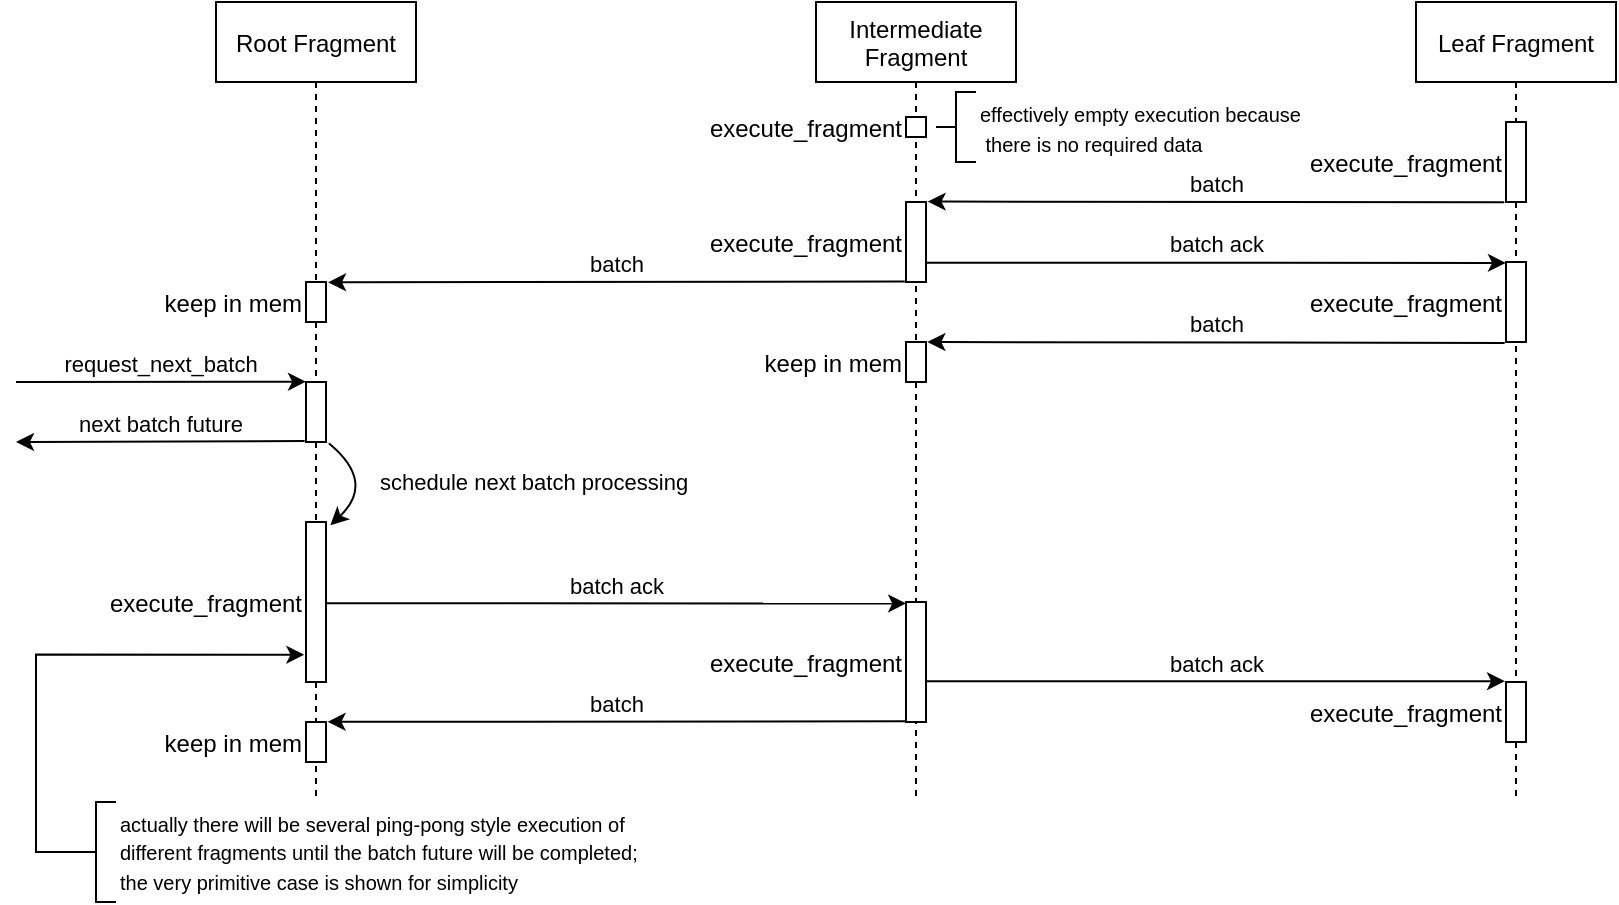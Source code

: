 <mxfile version="18.1.2" type="device"><diagram id="OzMsMqKagNU6bJdFSYYq" name="Page-1"><mxGraphModel dx="996" dy="697" grid="1" gridSize="10" guides="1" tooltips="1" connect="1" arrows="1" fold="1" page="1" pageScale="1" pageWidth="827" pageHeight="1169" math="0" shadow="0"><root><mxCell id="0"/><mxCell id="1" parent="0"/><mxCell id="85MVEGOuLQqpjIQ2HO92-2" value="Root Fragment" style="shape=umlLifeline;perimeter=lifelinePerimeter;container=1;collapsible=0;recursiveResize=0;rounded=0;shadow=0;strokeWidth=1;" vertex="1" parent="1"><mxGeometry x="140" y="40" width="100" height="400" as="geometry"/></mxCell><mxCell id="85MVEGOuLQqpjIQ2HO92-27" value="keep in mem" style="points=[];perimeter=orthogonalPerimeter;rounded=0;shadow=0;strokeWidth=1;align=right;labelPosition=left;verticalLabelPosition=middle;verticalAlign=middle;" vertex="1" parent="85MVEGOuLQqpjIQ2HO92-2"><mxGeometry x="45" y="140" width="10" height="20" as="geometry"/></mxCell><mxCell id="85MVEGOuLQqpjIQ2HO92-15" value="" style="points=[];perimeter=orthogonalPerimeter;rounded=0;shadow=0;strokeWidth=1;align=right;labelPosition=left;verticalLabelPosition=middle;verticalAlign=middle;" vertex="1" parent="85MVEGOuLQqpjIQ2HO92-2"><mxGeometry x="45" y="190" width="10" height="30" as="geometry"/></mxCell><mxCell id="85MVEGOuLQqpjIQ2HO92-22" value="execute_fragment" style="points=[];perimeter=orthogonalPerimeter;rounded=0;shadow=0;strokeWidth=1;align=right;labelPosition=left;verticalLabelPosition=middle;verticalAlign=middle;" vertex="1" parent="85MVEGOuLQqpjIQ2HO92-2"><mxGeometry x="45" y="260" width="10" height="80" as="geometry"/></mxCell><mxCell id="85MVEGOuLQqpjIQ2HO92-23" value="schedule next batch processing" style="curved=1;endArrow=classic;html=1;rounded=0;entryX=1.22;entryY=0.02;entryDx=0;entryDy=0;entryPerimeter=0;exitX=1.14;exitY=1.02;exitDx=0;exitDy=0;exitPerimeter=0;labelPosition=right;verticalLabelPosition=middle;align=left;verticalAlign=middle;" edge="1" parent="85MVEGOuLQqpjIQ2HO92-2" source="85MVEGOuLQqpjIQ2HO92-15" target="85MVEGOuLQqpjIQ2HO92-22"><mxGeometry width="50" height="50" relative="1" as="geometry"><mxPoint x="260" y="280.06" as="sourcePoint"/><mxPoint x="310" y="230.06" as="targetPoint"/><Array as="points"><mxPoint x="80" y="240"/></Array></mxGeometry></mxCell><mxCell id="85MVEGOuLQqpjIQ2HO92-6" value="Leaf Fragment" style="shape=umlLifeline;perimeter=lifelinePerimeter;container=1;collapsible=0;recursiveResize=0;rounded=0;shadow=0;strokeWidth=1;" vertex="1" parent="1"><mxGeometry x="740" y="40" width="100" height="400" as="geometry"/></mxCell><mxCell id="85MVEGOuLQqpjIQ2HO92-19" value="execute_fragment" style="points=[];perimeter=orthogonalPerimeter;rounded=0;shadow=0;strokeWidth=1;align=right;labelPosition=left;verticalLabelPosition=middle;verticalAlign=middle;" vertex="1" parent="85MVEGOuLQqpjIQ2HO92-6"><mxGeometry x="45" y="60" width="10" height="40" as="geometry"/></mxCell><mxCell id="85MVEGOuLQqpjIQ2HO92-30" value="execute_fragment" style="points=[];perimeter=orthogonalPerimeter;rounded=0;shadow=0;strokeWidth=1;align=right;labelPosition=left;verticalLabelPosition=middle;verticalAlign=middle;" vertex="1" parent="85MVEGOuLQqpjIQ2HO92-6"><mxGeometry x="45" y="130" width="10" height="40" as="geometry"/></mxCell><mxCell id="85MVEGOuLQqpjIQ2HO92-36" value="execute_fragment" style="points=[];perimeter=orthogonalPerimeter;rounded=0;shadow=0;strokeWidth=1;align=right;labelPosition=left;verticalLabelPosition=middle;verticalAlign=middle;" vertex="1" parent="85MVEGOuLQqpjIQ2HO92-6"><mxGeometry x="45" y="340" width="10" height="30" as="geometry"/></mxCell><mxCell id="85MVEGOuLQqpjIQ2HO92-10" value="Intermediate&#10;Fragment" style="shape=umlLifeline;perimeter=lifelinePerimeter;container=1;collapsible=0;recursiveResize=0;rounded=0;shadow=0;strokeWidth=1;" vertex="1" parent="1"><mxGeometry x="440" y="40" width="100" height="400" as="geometry"/></mxCell><mxCell id="85MVEGOuLQqpjIQ2HO92-12" value="execute_fragment" style="points=[];perimeter=orthogonalPerimeter;rounded=0;shadow=0;strokeWidth=1;align=right;labelPosition=left;verticalLabelPosition=middle;verticalAlign=middle;" vertex="1" parent="85MVEGOuLQqpjIQ2HO92-10"><mxGeometry x="45" y="57.5" width="10" height="10" as="geometry"/></mxCell><mxCell id="85MVEGOuLQqpjIQ2HO92-25" value="execute_fragment" style="points=[];perimeter=orthogonalPerimeter;rounded=0;shadow=0;strokeWidth=1;align=right;labelPosition=left;verticalLabelPosition=middle;verticalAlign=middle;" vertex="1" parent="85MVEGOuLQqpjIQ2HO92-10"><mxGeometry x="45" y="100" width="10" height="40" as="geometry"/></mxCell><mxCell id="85MVEGOuLQqpjIQ2HO92-32" value="keep in mem" style="points=[];perimeter=orthogonalPerimeter;rounded=0;shadow=0;strokeWidth=1;align=right;labelPosition=left;verticalLabelPosition=middle;verticalAlign=middle;" vertex="1" parent="85MVEGOuLQqpjIQ2HO92-10"><mxGeometry x="45" y="170" width="10" height="20" as="geometry"/></mxCell><mxCell id="85MVEGOuLQqpjIQ2HO92-33" value="execute_fragment" style="points=[];perimeter=orthogonalPerimeter;rounded=0;shadow=0;strokeWidth=1;align=right;labelPosition=left;verticalLabelPosition=middle;verticalAlign=middle;" vertex="1" parent="85MVEGOuLQqpjIQ2HO92-10"><mxGeometry x="45" y="300" width="10" height="60" as="geometry"/></mxCell><mxCell id="85MVEGOuLQqpjIQ2HO92-37" value="&lt;font style=&quot;font-size: 10px;&quot;&gt;effectively empty execution because&lt;br&gt;&amp;nbsp;there is no required data&lt;/font&gt;" style="strokeWidth=1;html=1;shape=mxgraph.flowchart.annotation_2;align=left;labelPosition=right;pointerEvents=1;fontSize=12;" vertex="1" parent="85MVEGOuLQqpjIQ2HO92-10"><mxGeometry x="60" y="45" width="20" height="35" as="geometry"/></mxCell><mxCell id="85MVEGOuLQqpjIQ2HO92-24" value="batch" style="endArrow=classic;html=1;rounded=0;exitX=-0.086;exitY=1.003;exitDx=0;exitDy=0;exitPerimeter=0;entryX=1.08;entryY=-0.005;entryDx=0;entryDy=0;entryPerimeter=0;verticalAlign=bottom;" edge="1" parent="1" source="85MVEGOuLQqpjIQ2HO92-19" target="85MVEGOuLQqpjIQ2HO92-25"><mxGeometry width="50" height="50" relative="1" as="geometry"><mxPoint x="360" y="280" as="sourcePoint"/><mxPoint x="410" y="230" as="targetPoint"/></mxGeometry></mxCell><mxCell id="85MVEGOuLQqpjIQ2HO92-14" value="request_next_batch" style="endArrow=classic;html=1;rounded=0;verticalAlign=bottom;entryX=0.001;entryY=-0.006;entryDx=0;entryDy=0;entryPerimeter=0;" edge="1" parent="1" target="85MVEGOuLQqpjIQ2HO92-15"><mxGeometry width="50" height="50" relative="1" as="geometry"><mxPoint x="40" y="230" as="sourcePoint"/><mxPoint x="170" y="200.06" as="targetPoint"/></mxGeometry></mxCell><mxCell id="85MVEGOuLQqpjIQ2HO92-26" value="batch" style="endArrow=classic;html=1;rounded=0;entryX=1.1;entryY=0.007;entryDx=0;entryDy=0;entryPerimeter=0;exitX=-0.06;exitY=0.993;exitDx=0;exitDy=0;exitPerimeter=0;verticalAlign=bottom;" edge="1" parent="1" source="85MVEGOuLQqpjIQ2HO92-25" target="85MVEGOuLQqpjIQ2HO92-27"><mxGeometry width="50" height="50" relative="1" as="geometry"><mxPoint x="384" y="270" as="sourcePoint"/><mxPoint x="434" y="220" as="targetPoint"/></mxGeometry></mxCell><mxCell id="85MVEGOuLQqpjIQ2HO92-28" value="next batch future" style="endArrow=classic;html=1;rounded=0;exitX=-0.067;exitY=0.983;exitDx=0;exitDy=0;exitPerimeter=0;verticalAlign=bottom;" edge="1" parent="1" source="85MVEGOuLQqpjIQ2HO92-15"><mxGeometry width="50" height="50" relative="1" as="geometry"><mxPoint x="260" y="310" as="sourcePoint"/><mxPoint x="40" y="260" as="targetPoint"/></mxGeometry></mxCell><mxCell id="85MVEGOuLQqpjIQ2HO92-29" value="batch ack" style="endArrow=classic;html=1;rounded=0;exitX=1.029;exitY=0.759;exitDx=0;exitDy=0;exitPerimeter=0;entryX=0;entryY=0.011;entryDx=0;entryDy=0;entryPerimeter=0;verticalAlign=bottom;" edge="1" parent="1" source="85MVEGOuLQqpjIQ2HO92-25" target="85MVEGOuLQqpjIQ2HO92-30"><mxGeometry width="50" height="50" relative="1" as="geometry"><mxPoint x="480" y="210" as="sourcePoint"/><mxPoint x="740" y="150" as="targetPoint"/></mxGeometry></mxCell><mxCell id="85MVEGOuLQqpjIQ2HO92-31" value="batch" style="endArrow=classic;html=1;rounded=0;exitX=-0.067;exitY=1.011;exitDx=0;exitDy=0;exitPerimeter=0;verticalAlign=bottom;entryX=1.067;entryY=0;entryDx=0;entryDy=0;entryPerimeter=0;" edge="1" parent="1" source="85MVEGOuLQqpjIQ2HO92-30" target="85MVEGOuLQqpjIQ2HO92-32"><mxGeometry width="50" height="50" relative="1" as="geometry"><mxPoint x="778.34" y="180.24" as="sourcePoint"/><mxPoint x="510" y="180" as="targetPoint"/></mxGeometry></mxCell><mxCell id="85MVEGOuLQqpjIQ2HO92-34" value="batch ack" style="endArrow=classic;html=1;rounded=0;exitX=1.01;exitY=0.508;exitDx=0;exitDy=0;exitPerimeter=0;verticalAlign=bottom;entryX=0.009;entryY=0.012;entryDx=0;entryDy=0;entryPerimeter=0;" edge="1" parent="1" source="85MVEGOuLQqpjIQ2HO92-22" target="85MVEGOuLQqpjIQ2HO92-33"><mxGeometry width="50" height="50" relative="1" as="geometry"><mxPoint x="200.0" y="280" as="sourcePoint"/><mxPoint x="470" y="280" as="targetPoint"/></mxGeometry></mxCell><mxCell id="85MVEGOuLQqpjIQ2HO92-35" value="batch ack" style="endArrow=classic;html=1;rounded=0;verticalAlign=bottom;exitX=1.042;exitY=0.66;exitDx=0;exitDy=0;exitPerimeter=0;entryX=-0.049;entryY=-0.014;entryDx=0;entryDy=0;entryPerimeter=0;" edge="1" parent="1" source="85MVEGOuLQqpjIQ2HO92-33" target="85MVEGOuLQqpjIQ2HO92-36"><mxGeometry width="50" height="50" relative="1" as="geometry"><mxPoint x="500" y="300" as="sourcePoint"/><mxPoint x="770" y="300" as="targetPoint"/></mxGeometry></mxCell><mxCell id="85MVEGOuLQqpjIQ2HO92-38" value="batch" style="endArrow=classic;html=1;rounded=0;entryX=1.077;entryY=-0.004;entryDx=0;entryDy=0;entryPerimeter=0;exitX=-0.003;exitY=0.994;exitDx=0;exitDy=0;exitPerimeter=0;verticalAlign=bottom;" edge="1" parent="1" source="85MVEGOuLQqpjIQ2HO92-33" target="85MVEGOuLQqpjIQ2HO92-39"><mxGeometry width="50" height="50" relative="1" as="geometry"><mxPoint x="488.4" y="310.0" as="sourcePoint"/><mxPoint x="200.0" y="310.35" as="targetPoint"/></mxGeometry></mxCell><mxCell id="85MVEGOuLQqpjIQ2HO92-43" style="edgeStyle=orthogonalEdgeStyle;rounded=0;orthogonalLoop=1;jettySize=auto;html=1;exitX=0;exitY=0.5;exitDx=0;exitDy=0;exitPerimeter=0;entryX=-0.081;entryY=0.829;entryDx=0;entryDy=0;entryPerimeter=0;fontSize=10;" edge="1" parent="1" source="85MVEGOuLQqpjIQ2HO92-41" target="85MVEGOuLQqpjIQ2HO92-22"><mxGeometry relative="1" as="geometry"/></mxCell><mxCell id="85MVEGOuLQqpjIQ2HO92-41" value="&lt;font style=&quot;font-size: 10px;&quot;&gt;actually there will be several ping-pong style execution of &lt;br&gt;different fragments until the batch future will be completed;&lt;br&gt;the very primitive case is shown for simplicity&lt;br&gt;&lt;/font&gt;" style="strokeWidth=1;html=1;shape=mxgraph.flowchart.annotation_2;align=left;labelPosition=right;pointerEvents=1;fontSize=12;" vertex="1" parent="1"><mxGeometry x="70" y="440" width="20" height="50" as="geometry"/></mxCell><mxCell id="85MVEGOuLQqpjIQ2HO92-39" value="keep in mem" style="points=[];perimeter=orthogonalPerimeter;rounded=0;shadow=0;strokeWidth=1;align=right;labelPosition=left;verticalLabelPosition=middle;verticalAlign=middle;" vertex="1" parent="1"><mxGeometry x="185" y="400" width="10" height="20" as="geometry"/></mxCell></root></mxGraphModel></diagram></mxfile>